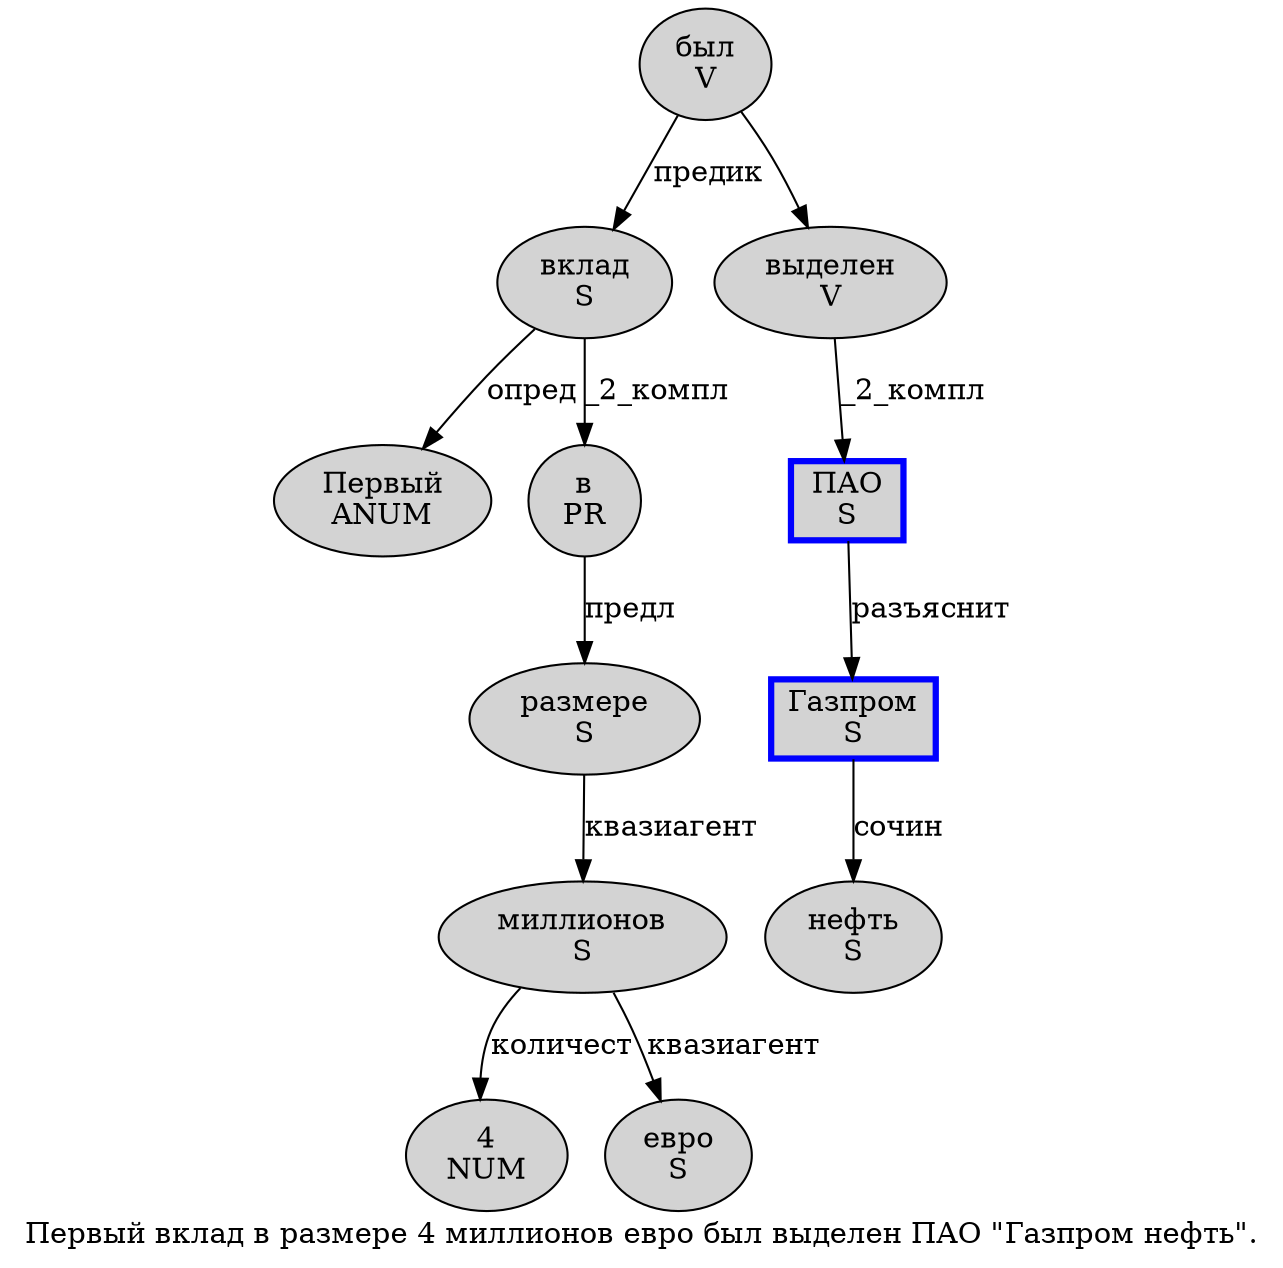 digraph SENTENCE_768 {
	graph [label="Первый вклад в размере 4 миллионов евро был выделен ПАО \"Газпром нефть\"."]
	node [style=filled]
		0 [label="Первый
ANUM" color="" fillcolor=lightgray penwidth=1 shape=ellipse]
		1 [label="вклад
S" color="" fillcolor=lightgray penwidth=1 shape=ellipse]
		2 [label="в
PR" color="" fillcolor=lightgray penwidth=1 shape=ellipse]
		3 [label="размере
S" color="" fillcolor=lightgray penwidth=1 shape=ellipse]
		4 [label="4
NUM" color="" fillcolor=lightgray penwidth=1 shape=ellipse]
		5 [label="миллионов
S" color="" fillcolor=lightgray penwidth=1 shape=ellipse]
		6 [label="евро
S" color="" fillcolor=lightgray penwidth=1 shape=ellipse]
		7 [label="был
V" color="" fillcolor=lightgray penwidth=1 shape=ellipse]
		8 [label="выделен
V" color="" fillcolor=lightgray penwidth=1 shape=ellipse]
		9 [label="ПАО
S" color=blue fillcolor=lightgray penwidth=3 shape=box]
		11 [label="Газпром
S" color=blue fillcolor=lightgray penwidth=3 shape=box]
		12 [label="нефть
S" color="" fillcolor=lightgray penwidth=1 shape=ellipse]
			8 -> 9 [label="_2_компл"]
			5 -> 4 [label="количест"]
			5 -> 6 [label="квазиагент"]
			1 -> 0 [label="опред"]
			1 -> 2 [label="_2_компл"]
			3 -> 5 [label="квазиагент"]
			11 -> 12 [label="сочин"]
			9 -> 11 [label="разъяснит"]
			7 -> 1 [label="предик"]
			7 -> 8
			2 -> 3 [label="предл"]
}